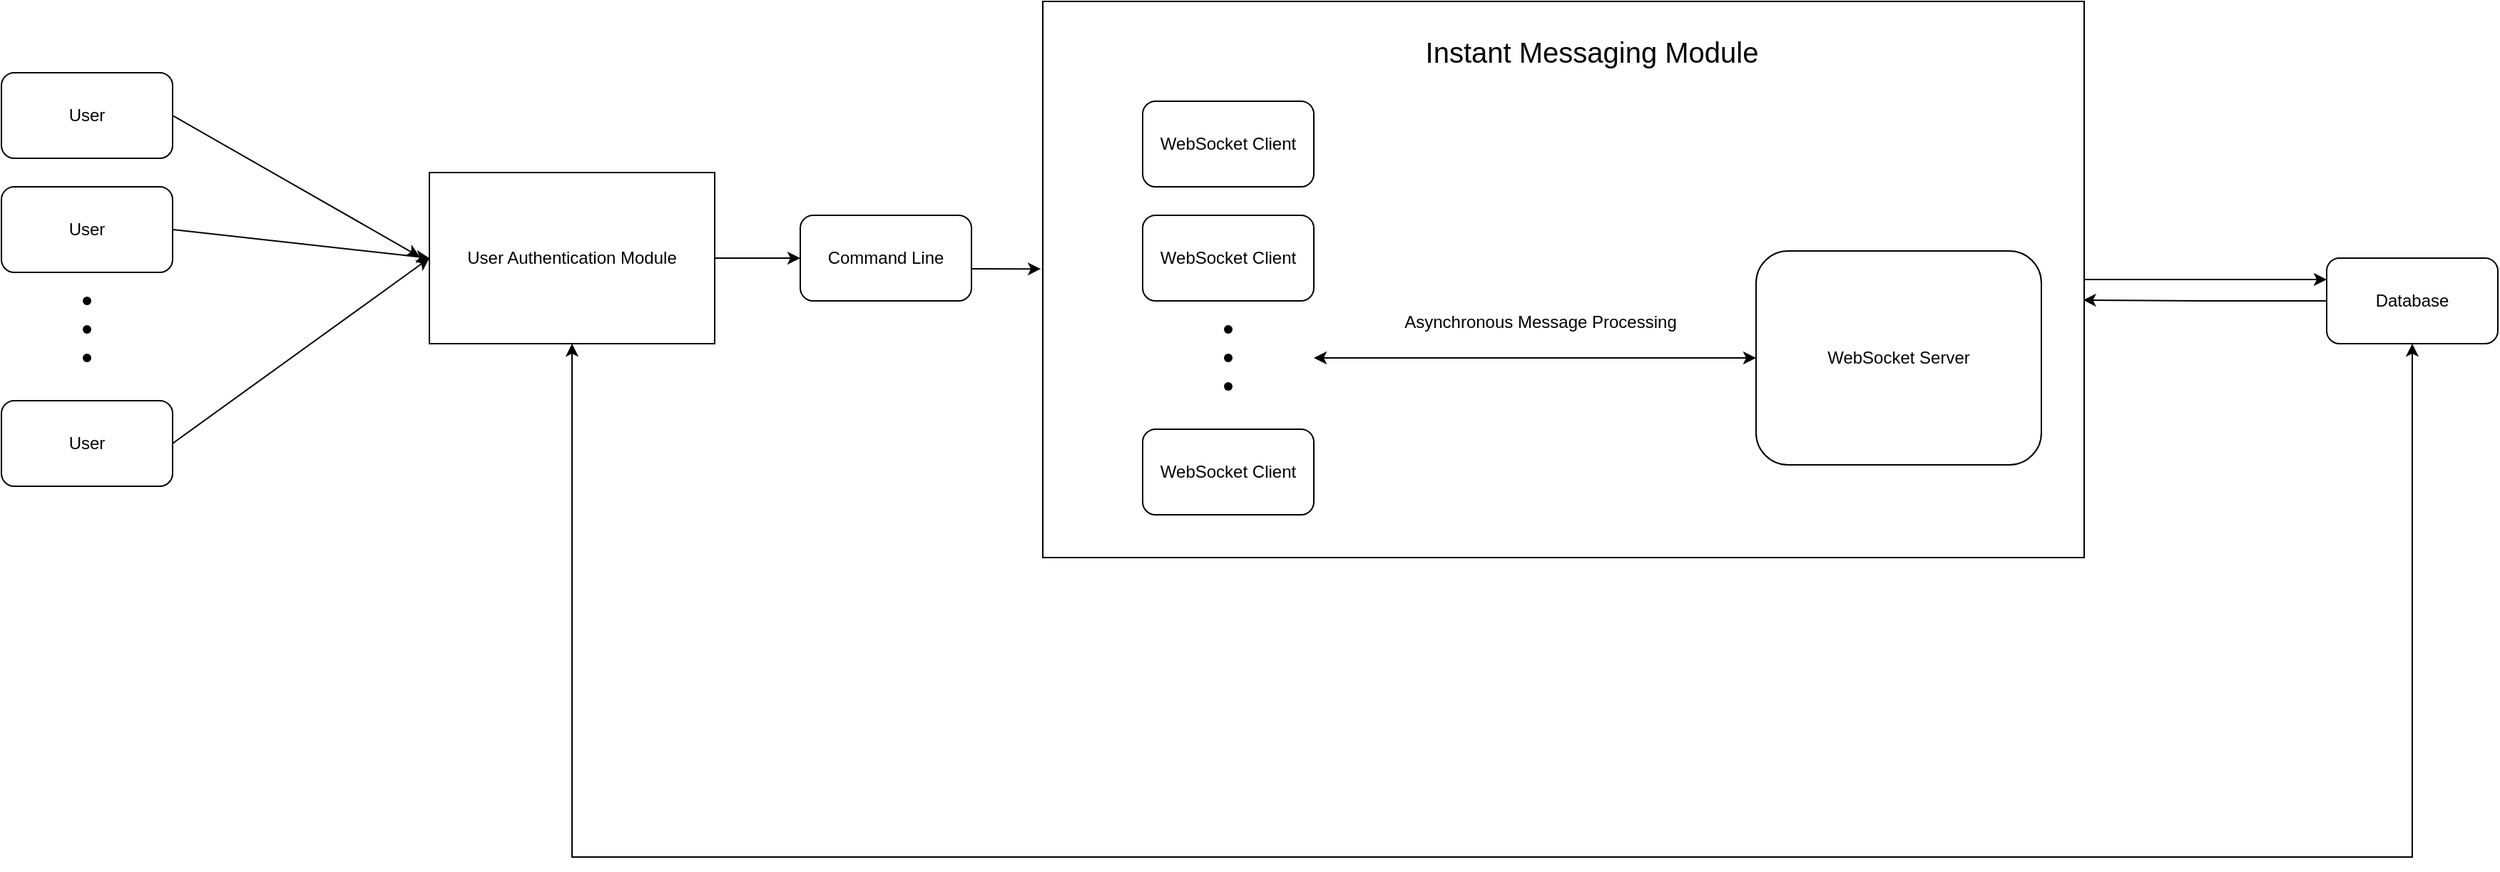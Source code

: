 <mxfile version="24.8.3">
  <diagram name="第 1 页" id="l42ReWESJUcluy0J1sR1">
    <mxGraphModel dx="2008" dy="617" grid="1" gridSize="10" guides="1" tooltips="1" connect="1" arrows="1" fold="1" page="1" pageScale="1" pageWidth="827" pageHeight="1169" math="0" shadow="0">
      <root>
        <mxCell id="0" />
        <mxCell id="1" parent="0" />
        <mxCell id="IODXNN1ycQB90-h4VXOX-40" value="" style="group" vertex="1" connectable="0" parent="1">
          <mxGeometry x="-560" y="120" width="1750" height="600" as="geometry" />
        </mxCell>
        <mxCell id="IODXNN1ycQB90-h4VXOX-32" style="edgeStyle=orthogonalEdgeStyle;rounded=0;orthogonalLoop=1;jettySize=auto;html=1;entryX=0;entryY=0.25;entryDx=0;entryDy=0;" edge="1" parent="IODXNN1ycQB90-h4VXOX-40" source="IODXNN1ycQB90-h4VXOX-4" target="IODXNN1ycQB90-h4VXOX-5">
          <mxGeometry relative="1" as="geometry" />
        </mxCell>
        <mxCell id="IODXNN1ycQB90-h4VXOX-4" value="" style="rounded=0;whiteSpace=wrap;html=1;" vertex="1" parent="IODXNN1ycQB90-h4VXOX-40">
          <mxGeometry x="730" width="730" height="390" as="geometry" />
        </mxCell>
        <mxCell id="IODXNN1ycQB90-h4VXOX-1" value="Command Line" style="rounded=1;whiteSpace=wrap;html=1;" vertex="1" parent="IODXNN1ycQB90-h4VXOX-40">
          <mxGeometry x="560" y="150" width="120" height="60" as="geometry" />
        </mxCell>
        <mxCell id="IODXNN1ycQB90-h4VXOX-2" value="WebSocket Client" style="rounded=1;whiteSpace=wrap;html=1;" vertex="1" parent="IODXNN1ycQB90-h4VXOX-40">
          <mxGeometry x="800" y="150" width="120" height="60" as="geometry" />
        </mxCell>
        <mxCell id="IODXNN1ycQB90-h4VXOX-3" value="WebSocket Server" style="rounded=1;whiteSpace=wrap;html=1;" vertex="1" parent="IODXNN1ycQB90-h4VXOX-40">
          <mxGeometry x="1230" y="175" width="200" height="150" as="geometry" />
        </mxCell>
        <mxCell id="IODXNN1ycQB90-h4VXOX-34" style="edgeStyle=orthogonalEdgeStyle;rounded=0;orthogonalLoop=1;jettySize=auto;html=1;exitX=0.5;exitY=1;exitDx=0;exitDy=0;entryX=0.5;entryY=1;entryDx=0;entryDy=0;startArrow=classic;startFill=1;" edge="1" parent="IODXNN1ycQB90-h4VXOX-40" source="IODXNN1ycQB90-h4VXOX-5" target="IODXNN1ycQB90-h4VXOX-18">
          <mxGeometry relative="1" as="geometry">
            <Array as="points">
              <mxPoint x="1690" y="600" />
              <mxPoint x="400" y="600" />
            </Array>
          </mxGeometry>
        </mxCell>
        <mxCell id="IODXNN1ycQB90-h4VXOX-5" value="Database" style="rounded=1;whiteSpace=wrap;html=1;" vertex="1" parent="IODXNN1ycQB90-h4VXOX-40">
          <mxGeometry x="1630" y="180" width="120" height="60" as="geometry" />
        </mxCell>
        <mxCell id="IODXNN1ycQB90-h4VXOX-6" value="Instant Messaging Module" style="text;html=1;align=center;verticalAlign=middle;whiteSpace=wrap;rounded=0;fontSize=20;" vertex="1" parent="IODXNN1ycQB90-h4VXOX-40">
          <mxGeometry x="970" y="20" width="290" height="30" as="geometry" />
        </mxCell>
        <mxCell id="IODXNN1ycQB90-h4VXOX-7" value="WebSocket Client" style="rounded=1;whiteSpace=wrap;html=1;" vertex="1" parent="IODXNN1ycQB90-h4VXOX-40">
          <mxGeometry x="800" y="70" width="120" height="60" as="geometry" />
        </mxCell>
        <mxCell id="IODXNN1ycQB90-h4VXOX-8" value="WebSocket Client" style="rounded=1;whiteSpace=wrap;html=1;" vertex="1" parent="IODXNN1ycQB90-h4VXOX-40">
          <mxGeometry x="800" y="300" width="120" height="60" as="geometry" />
        </mxCell>
        <mxCell id="IODXNN1ycQB90-h4VXOX-13" value="" style="shape=waypoint;sketch=0;fillStyle=solid;size=6;pointerEvents=1;points=[];fillColor=none;resizable=0;rotatable=0;perimeter=centerPerimeter;snapToPoint=1;" vertex="1" parent="IODXNN1ycQB90-h4VXOX-40">
          <mxGeometry x="850" y="220" width="20" height="20" as="geometry" />
        </mxCell>
        <mxCell id="IODXNN1ycQB90-h4VXOX-14" value="" style="shape=waypoint;sketch=0;fillStyle=solid;size=6;pointerEvents=1;points=[];fillColor=none;resizable=0;rotatable=0;perimeter=centerPerimeter;snapToPoint=1;" vertex="1" parent="IODXNN1ycQB90-h4VXOX-40">
          <mxGeometry x="850" y="240" width="20" height="20" as="geometry" />
        </mxCell>
        <mxCell id="IODXNN1ycQB90-h4VXOX-15" value="" style="shape=waypoint;sketch=0;fillStyle=solid;size=6;pointerEvents=1;points=[];fillColor=none;resizable=0;rotatable=0;perimeter=centerPerimeter;snapToPoint=1;" vertex="1" parent="IODXNN1ycQB90-h4VXOX-40">
          <mxGeometry x="850" y="260" width="20" height="20" as="geometry" />
        </mxCell>
        <mxCell id="IODXNN1ycQB90-h4VXOX-17" value="User" style="rounded=1;whiteSpace=wrap;html=1;" vertex="1" parent="IODXNN1ycQB90-h4VXOX-40">
          <mxGeometry y="280" width="120" height="60" as="geometry" />
        </mxCell>
        <mxCell id="IODXNN1ycQB90-h4VXOX-18" value="User Authentication Module" style="rounded=0;whiteSpace=wrap;html=1;" vertex="1" parent="IODXNN1ycQB90-h4VXOX-40">
          <mxGeometry x="300" y="120" width="200" height="120" as="geometry" />
        </mxCell>
        <mxCell id="IODXNN1ycQB90-h4VXOX-19" value="" style="endArrow=classic;html=1;rounded=0;exitX=1;exitY=0.5;exitDx=0;exitDy=0;entryX=0;entryY=0.5;entryDx=0;entryDy=0;" edge="1" parent="IODXNN1ycQB90-h4VXOX-40" source="IODXNN1ycQB90-h4VXOX-17" target="IODXNN1ycQB90-h4VXOX-18">
          <mxGeometry width="50" height="50" relative="1" as="geometry">
            <mxPoint x="-80" y="360" as="sourcePoint" />
            <mxPoint x="230" y="360" as="targetPoint" />
          </mxGeometry>
        </mxCell>
        <mxCell id="IODXNN1ycQB90-h4VXOX-20" value="" style="endArrow=classic;html=1;rounded=0;exitX=1;exitY=0.5;exitDx=0;exitDy=0;entryX=0;entryY=0.5;entryDx=0;entryDy=0;" edge="1" parent="IODXNN1ycQB90-h4VXOX-40" source="IODXNN1ycQB90-h4VXOX-18" target="IODXNN1ycQB90-h4VXOX-1">
          <mxGeometry width="50" height="50" relative="1" as="geometry">
            <mxPoint x="480" y="230" as="sourcePoint" />
            <mxPoint x="530" y="180" as="targetPoint" />
          </mxGeometry>
        </mxCell>
        <mxCell id="IODXNN1ycQB90-h4VXOX-21" value="User" style="rounded=1;whiteSpace=wrap;html=1;" vertex="1" parent="IODXNN1ycQB90-h4VXOX-40">
          <mxGeometry y="130" width="120" height="60" as="geometry" />
        </mxCell>
        <mxCell id="IODXNN1ycQB90-h4VXOX-24" value="User" style="rounded=1;whiteSpace=wrap;html=1;" vertex="1" parent="IODXNN1ycQB90-h4VXOX-40">
          <mxGeometry y="50" width="120" height="60" as="geometry" />
        </mxCell>
        <mxCell id="IODXNN1ycQB90-h4VXOX-25" value="" style="shape=waypoint;sketch=0;fillStyle=solid;size=6;pointerEvents=1;points=[];fillColor=none;resizable=0;rotatable=0;perimeter=centerPerimeter;snapToPoint=1;" vertex="1" parent="IODXNN1ycQB90-h4VXOX-40">
          <mxGeometry x="50" y="200" width="20" height="20" as="geometry" />
        </mxCell>
        <mxCell id="IODXNN1ycQB90-h4VXOX-26" value="" style="shape=waypoint;sketch=0;fillStyle=solid;size=6;pointerEvents=1;points=[];fillColor=none;resizable=0;rotatable=0;perimeter=centerPerimeter;snapToPoint=1;" vertex="1" parent="IODXNN1ycQB90-h4VXOX-40">
          <mxGeometry x="50" y="240" width="20" height="20" as="geometry" />
        </mxCell>
        <mxCell id="IODXNN1ycQB90-h4VXOX-27" value="" style="shape=waypoint;sketch=0;fillStyle=solid;size=6;pointerEvents=1;points=[];fillColor=none;resizable=0;rotatable=0;perimeter=centerPerimeter;snapToPoint=1;" vertex="1" parent="IODXNN1ycQB90-h4VXOX-40">
          <mxGeometry x="50" y="220" width="20" height="20" as="geometry" />
        </mxCell>
        <mxCell id="IODXNN1ycQB90-h4VXOX-28" value="" style="endArrow=classic;html=1;rounded=0;exitX=1;exitY=0.5;exitDx=0;exitDy=0;entryX=0;entryY=0.5;entryDx=0;entryDy=0;" edge="1" parent="IODXNN1ycQB90-h4VXOX-40" source="IODXNN1ycQB90-h4VXOX-21" target="IODXNN1ycQB90-h4VXOX-18">
          <mxGeometry width="50" height="50" relative="1" as="geometry">
            <mxPoint x="130" y="320" as="sourcePoint" />
            <mxPoint x="310" y="190" as="targetPoint" />
          </mxGeometry>
        </mxCell>
        <mxCell id="IODXNN1ycQB90-h4VXOX-29" value="" style="endArrow=classic;html=1;rounded=0;exitX=1;exitY=0.5;exitDx=0;exitDy=0;entryX=-0.034;entryY=0.492;entryDx=0;entryDy=0;entryPerimeter=0;" edge="1" parent="IODXNN1ycQB90-h4VXOX-40" source="IODXNN1ycQB90-h4VXOX-24" target="IODXNN1ycQB90-h4VXOX-18">
          <mxGeometry width="50" height="50" relative="1" as="geometry">
            <mxPoint x="130" y="170" as="sourcePoint" />
            <mxPoint x="310" y="190" as="targetPoint" />
          </mxGeometry>
        </mxCell>
        <mxCell id="IODXNN1ycQB90-h4VXOX-30" value="" style="endArrow=classic;html=1;rounded=0;exitX=0.995;exitY=0.626;exitDx=0;exitDy=0;exitPerimeter=0;entryX=-0.002;entryY=0.481;entryDx=0;entryDy=0;entryPerimeter=0;" edge="1" parent="IODXNN1ycQB90-h4VXOX-40" source="IODXNN1ycQB90-h4VXOX-1" target="IODXNN1ycQB90-h4VXOX-4">
          <mxGeometry width="50" height="50" relative="1" as="geometry">
            <mxPoint x="320" y="230" as="sourcePoint" />
            <mxPoint x="720" y="186" as="targetPoint" />
          </mxGeometry>
        </mxCell>
        <mxCell id="IODXNN1ycQB90-h4VXOX-36" style="edgeStyle=orthogonalEdgeStyle;rounded=0;orthogonalLoop=1;jettySize=auto;html=1;entryX=0.999;entryY=0.537;entryDx=0;entryDy=0;entryPerimeter=0;" edge="1" parent="IODXNN1ycQB90-h4VXOX-40" source="IODXNN1ycQB90-h4VXOX-5" target="IODXNN1ycQB90-h4VXOX-4">
          <mxGeometry relative="1" as="geometry" />
        </mxCell>
        <mxCell id="IODXNN1ycQB90-h4VXOX-38" value="" style="endArrow=classic;startArrow=classic;html=1;rounded=0;exitX=0;exitY=0.5;exitDx=0;exitDy=0;" edge="1" parent="IODXNN1ycQB90-h4VXOX-40" source="IODXNN1ycQB90-h4VXOX-3">
          <mxGeometry width="50" height="50" relative="1" as="geometry">
            <mxPoint x="1080" y="290" as="sourcePoint" />
            <mxPoint x="920" y="250" as="targetPoint" />
          </mxGeometry>
        </mxCell>
        <mxCell id="IODXNN1ycQB90-h4VXOX-39" value="Asynchronous Message Processing" style="text;html=1;align=center;verticalAlign=middle;whiteSpace=wrap;rounded=0;" vertex="1" parent="IODXNN1ycQB90-h4VXOX-40">
          <mxGeometry x="974" y="210" width="210" height="30" as="geometry" />
        </mxCell>
      </root>
    </mxGraphModel>
  </diagram>
</mxfile>
